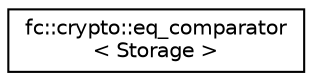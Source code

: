 digraph "Graphical Class Hierarchy"
{
  edge [fontname="Helvetica",fontsize="10",labelfontname="Helvetica",labelfontsize="10"];
  node [fontname="Helvetica",fontsize="10",shape=record];
  rankdir="LR";
  Node0 [label="fc::crypto::eq_comparator\l\< Storage \>",height=0.2,width=0.4,color="black", fillcolor="white", style="filled",URL="$structfc_1_1crypto_1_1eq__comparator.html"];
}
